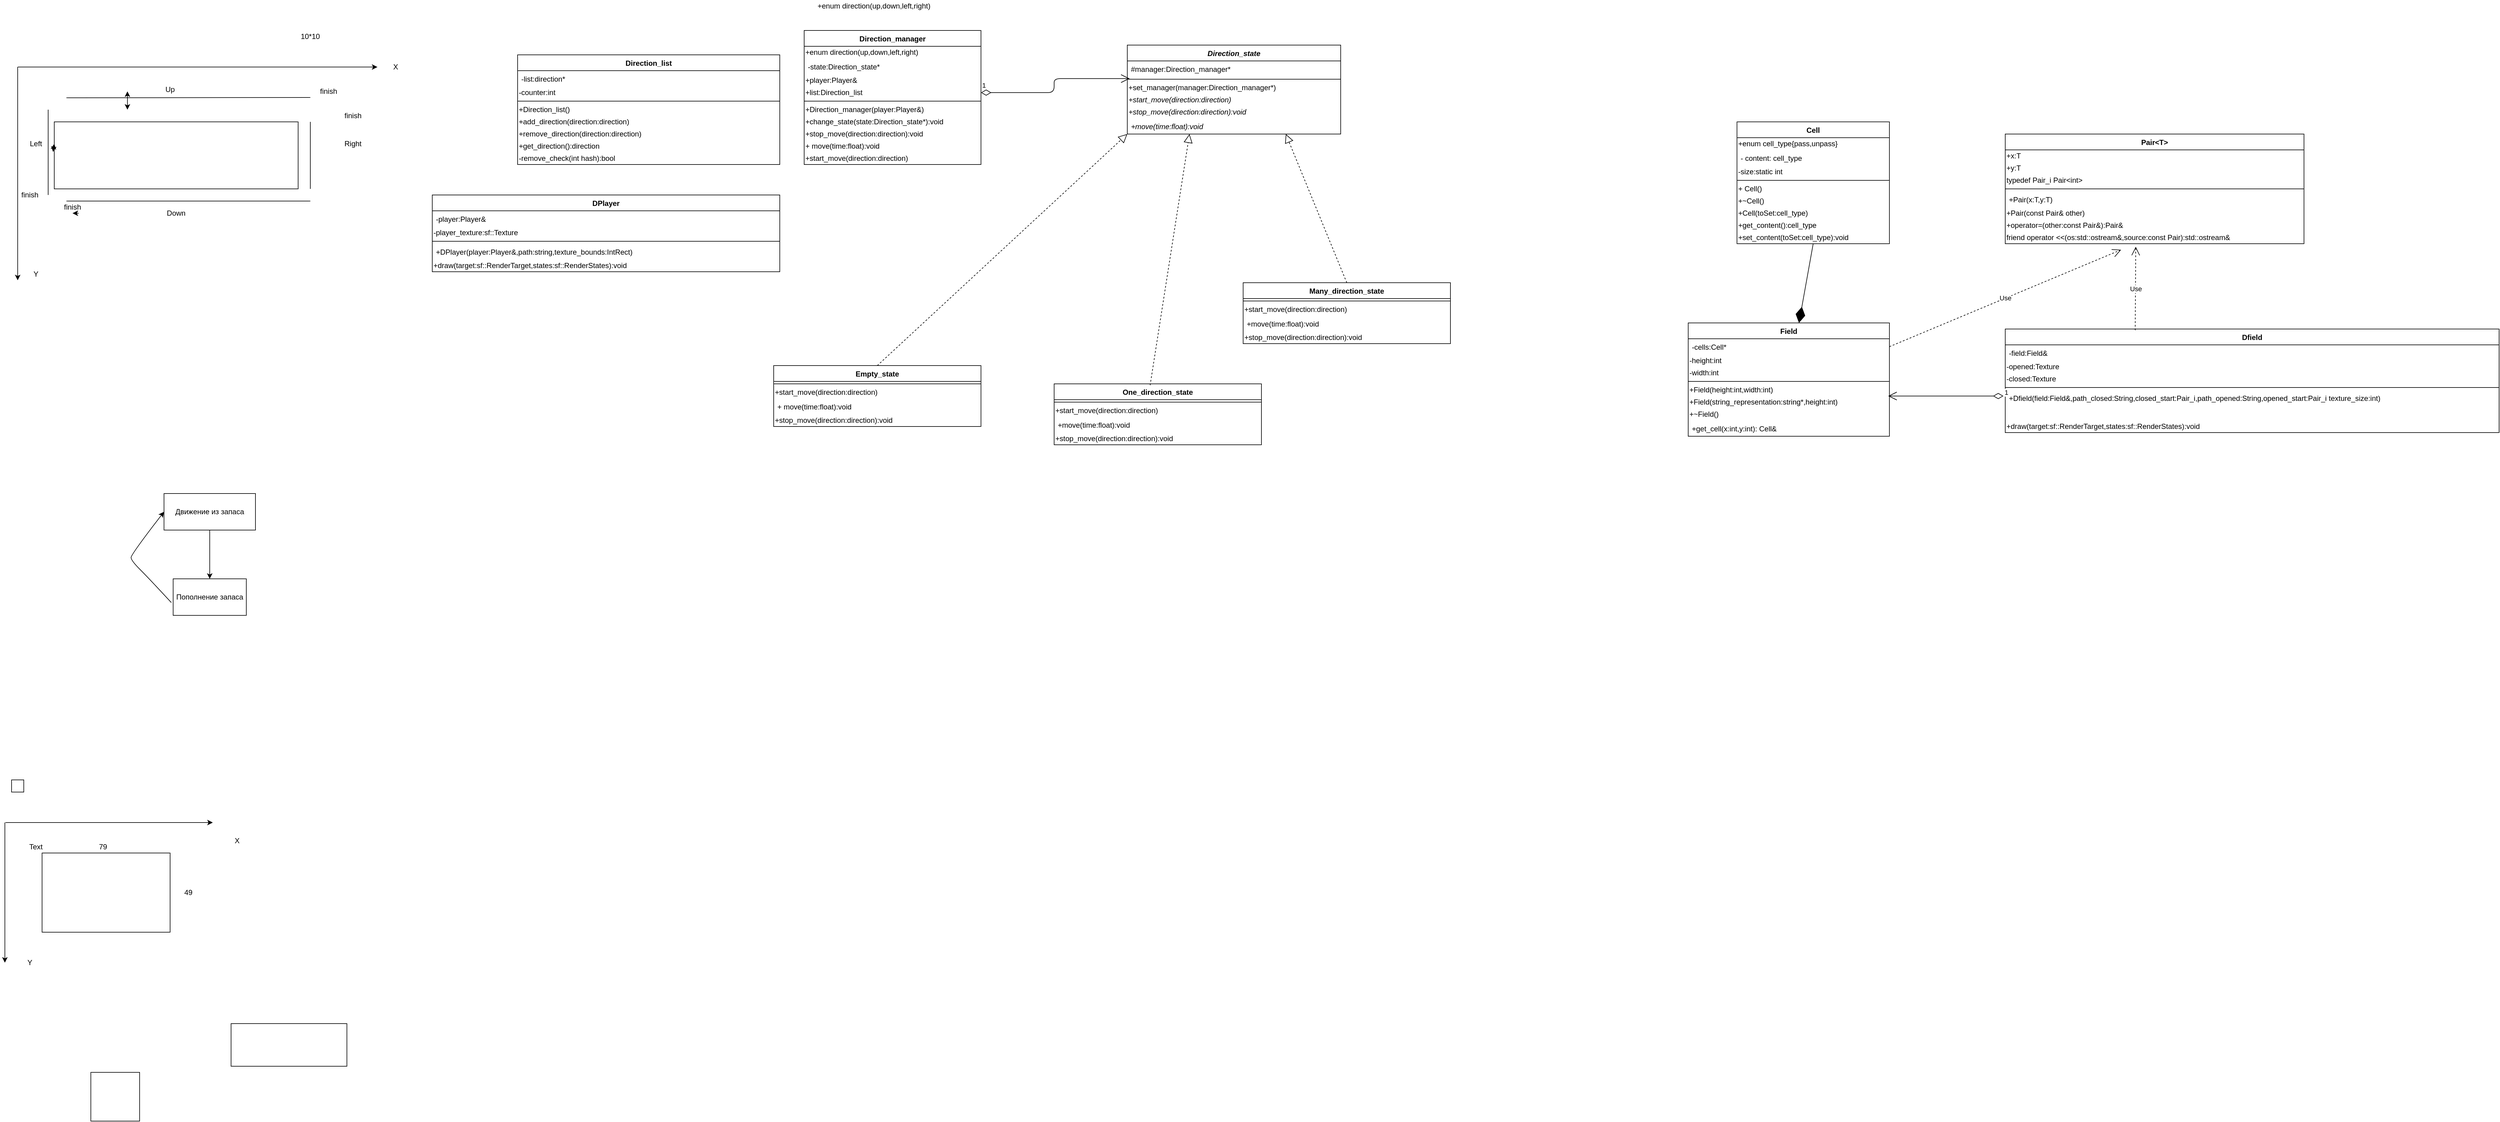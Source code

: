 <mxfile version="14.6.1" type="github">
  <diagram name="Page-1" id="e7e014a7-5840-1c2e-5031-d8a46d1fe8dd">
    <mxGraphModel dx="2872" dy="325" grid="1" gridSize="10" guides="1" tooltips="1" connect="1" arrows="1" fold="1" page="1" pageScale="1" pageWidth="1169" pageHeight="826" background="#ffffff" math="0" shadow="0">
      <root>
        <mxCell id="0" />
        <mxCell id="1" parent="0" />
        <mxCell id="MpmSZw6heoh9v0yhd0qV-53" value="Cell" style="swimlane;fontStyle=1;align=center;verticalAlign=top;childLayout=stackLayout;horizontal=1;startSize=26;horizontalStack=0;resizeParent=1;resizeParentMax=0;resizeLast=0;collapsible=1;marginBottom=0;" parent="1" vertex="1">
          <mxGeometry x="600" y="210" width="250" height="200" as="geometry" />
        </mxCell>
        <mxCell id="MpmSZw6heoh9v0yhd0qV-70" value="&lt;div align=&quot;left&quot;&gt;+enum cell_type{pass,unpass}&lt;/div&gt;" style="text;html=1;strokeColor=none;fillColor=none;align=left;verticalAlign=middle;whiteSpace=wrap;rounded=0;" parent="MpmSZw6heoh9v0yhd0qV-53" vertex="1">
          <mxGeometry y="26" width="250" height="20" as="geometry" />
        </mxCell>
        <mxCell id="MpmSZw6heoh9v0yhd0qV-54" value="- content: cell_type" style="text;strokeColor=none;fillColor=none;align=left;verticalAlign=top;spacingLeft=4;spacingRight=4;overflow=hidden;rotatable=0;points=[[0,0.5],[1,0.5]];portConstraint=eastwest;" parent="MpmSZw6heoh9v0yhd0qV-53" vertex="1">
          <mxGeometry y="46" width="250" height="26" as="geometry" />
        </mxCell>
        <mxCell id="kN8OmJiP3MsgrToV_cUY-2" value="&lt;div align=&quot;left&quot;&gt;-size:static int&lt;/div&gt;" style="text;html=1;strokeColor=none;fillColor=none;align=left;verticalAlign=middle;whiteSpace=wrap;rounded=0;" parent="MpmSZw6heoh9v0yhd0qV-53" vertex="1">
          <mxGeometry y="72" width="250" height="20" as="geometry" />
        </mxCell>
        <mxCell id="MpmSZw6heoh9v0yhd0qV-55" value="" style="line;strokeWidth=1;fillColor=none;align=left;verticalAlign=middle;spacingTop=-1;spacingLeft=3;spacingRight=3;rotatable=0;labelPosition=right;points=[];portConstraint=eastwest;" parent="MpmSZw6heoh9v0yhd0qV-53" vertex="1">
          <mxGeometry y="92" width="250" height="8" as="geometry" />
        </mxCell>
        <mxCell id="MpmSZw6heoh9v0yhd0qV-74" value="&lt;div align=&quot;left&quot;&gt;+ Cell()&lt;/div&gt;" style="text;html=1;strokeColor=none;fillColor=none;align=left;verticalAlign=middle;whiteSpace=wrap;rounded=0;" parent="MpmSZw6heoh9v0yhd0qV-53" vertex="1">
          <mxGeometry y="100" width="250" height="20" as="geometry" />
        </mxCell>
        <mxCell id="MpmSZw6heoh9v0yhd0qV-67" value="&lt;div align=&quot;left&quot;&gt;+~Cell()&lt;/div&gt;" style="text;html=1;strokeColor=none;fillColor=none;align=left;verticalAlign=middle;whiteSpace=wrap;rounded=0;" parent="MpmSZw6heoh9v0yhd0qV-53" vertex="1">
          <mxGeometry y="120" width="250" height="20" as="geometry" />
        </mxCell>
        <mxCell id="MpmSZw6heoh9v0yhd0qV-66" value="&lt;div align=&quot;left&quot;&gt;+Cell(toSet:cell_type)&lt;/div&gt;" style="text;html=1;strokeColor=none;fillColor=none;align=left;verticalAlign=middle;whiteSpace=wrap;rounded=0;" parent="MpmSZw6heoh9v0yhd0qV-53" vertex="1">
          <mxGeometry y="140" width="250" height="20" as="geometry" />
        </mxCell>
        <mxCell id="MpmSZw6heoh9v0yhd0qV-69" value="&lt;div align=&quot;left&quot;&gt;+get_content():cell_type&lt;/div&gt;" style="text;html=1;strokeColor=none;fillColor=none;align=left;verticalAlign=middle;whiteSpace=wrap;rounded=0;" parent="MpmSZw6heoh9v0yhd0qV-53" vertex="1">
          <mxGeometry y="160" width="250" height="20" as="geometry" />
        </mxCell>
        <mxCell id="MpmSZw6heoh9v0yhd0qV-75" value="&lt;div align=&quot;left&quot;&gt;+set_content(toSet:cell_type):void&lt;br&gt;&lt;/div&gt;" style="text;html=1;strokeColor=none;fillColor=none;align=left;verticalAlign=middle;whiteSpace=wrap;rounded=0;" parent="MpmSZw6heoh9v0yhd0qV-53" vertex="1">
          <mxGeometry y="180" width="250" height="20" as="geometry" />
        </mxCell>
        <mxCell id="MpmSZw6heoh9v0yhd0qV-57" value="Field" style="swimlane;fontStyle=1;align=center;verticalAlign=top;childLayout=stackLayout;horizontal=1;startSize=26;horizontalStack=0;resizeParent=1;resizeParentMax=0;resizeLast=0;collapsible=1;marginBottom=0;" parent="1" vertex="1">
          <mxGeometry x="520" y="540" width="330" height="186" as="geometry" />
        </mxCell>
        <mxCell id="MpmSZw6heoh9v0yhd0qV-58" value="-cells:Cell*" style="text;strokeColor=none;fillColor=none;align=left;verticalAlign=top;spacingLeft=4;spacingRight=4;overflow=hidden;rotatable=0;points=[[0,0.5],[1,0.5]];portConstraint=eastwest;" parent="MpmSZw6heoh9v0yhd0qV-57" vertex="1">
          <mxGeometry y="26" width="330" height="26" as="geometry" />
        </mxCell>
        <mxCell id="MpmSZw6heoh9v0yhd0qV-64" value="&lt;div align=&quot;left&quot;&gt;-height:int&lt;br&gt;&lt;/div&gt;" style="text;html=1;strokeColor=none;fillColor=none;align=left;verticalAlign=middle;whiteSpace=wrap;rounded=0;" parent="MpmSZw6heoh9v0yhd0qV-57" vertex="1">
          <mxGeometry y="52" width="330" height="20" as="geometry" />
        </mxCell>
        <mxCell id="MpmSZw6heoh9v0yhd0qV-65" value="&lt;div align=&quot;left&quot;&gt;-width:int&lt;/div&gt;" style="text;html=1;strokeColor=none;fillColor=none;align=left;verticalAlign=middle;whiteSpace=wrap;rounded=0;" parent="MpmSZw6heoh9v0yhd0qV-57" vertex="1">
          <mxGeometry y="72" width="330" height="20" as="geometry" />
        </mxCell>
        <mxCell id="MpmSZw6heoh9v0yhd0qV-59" value="" style="line;strokeWidth=1;fillColor=none;align=left;verticalAlign=middle;spacingTop=-1;spacingLeft=3;spacingRight=3;rotatable=0;labelPosition=right;points=[];portConstraint=eastwest;" parent="MpmSZw6heoh9v0yhd0qV-57" vertex="1">
          <mxGeometry y="92" width="330" height="8" as="geometry" />
        </mxCell>
        <mxCell id="MpmSZw6heoh9v0yhd0qV-81" value="&lt;div align=&quot;left&quot;&gt;+Field(height:int,width:int)&lt;/div&gt;" style="text;html=1;strokeColor=none;fillColor=none;align=left;verticalAlign=middle;whiteSpace=wrap;rounded=0;" parent="MpmSZw6heoh9v0yhd0qV-57" vertex="1">
          <mxGeometry y="100" width="330" height="20" as="geometry" />
        </mxCell>
        <mxCell id="MpmSZw6heoh9v0yhd0qV-82" value="&lt;div align=&quot;left&quot;&gt;+Field(string_representation:string*,height:int)&lt;/div&gt;" style="text;html=1;strokeColor=none;fillColor=none;align=left;verticalAlign=middle;whiteSpace=wrap;rounded=0;" parent="MpmSZw6heoh9v0yhd0qV-57" vertex="1">
          <mxGeometry y="120" width="330" height="20" as="geometry" />
        </mxCell>
        <mxCell id="Y_DRZbf8Gvfk2xtCwnfg-22" value="&lt;div align=&quot;left&quot;&gt;+~Field()&lt;/div&gt;" style="text;html=1;strokeColor=none;fillColor=none;align=left;verticalAlign=middle;whiteSpace=wrap;rounded=0;" parent="MpmSZw6heoh9v0yhd0qV-57" vertex="1">
          <mxGeometry y="140" width="330" height="20" as="geometry" />
        </mxCell>
        <mxCell id="MpmSZw6heoh9v0yhd0qV-60" value="+get_cell(x:int,y:int): Cell&amp; " style="text;strokeColor=none;fillColor=none;align=left;verticalAlign=top;spacingLeft=4;spacingRight=4;overflow=hidden;rotatable=0;points=[[0,0.5],[1,0.5]];portConstraint=eastwest;" parent="MpmSZw6heoh9v0yhd0qV-57" vertex="1">
          <mxGeometry y="160" width="330" height="26" as="geometry" />
        </mxCell>
        <mxCell id="7PPTtW4vlPHc0rOXR-Uv-21" value="Use" style="endArrow=open;endSize=12;dashed=1;html=1;entryX=1;entryY=0.5;entryDx=0;entryDy=0;exitX=1;exitY=0.5;exitDx=0;exitDy=0;" parent="MpmSZw6heoh9v0yhd0qV-57" source="MpmSZw6heoh9v0yhd0qV-58" edge="1">
          <mxGeometry width="160" relative="1" as="geometry">
            <mxPoint x="480" y="-10" as="sourcePoint" />
            <mxPoint x="710" y="-120" as="targetPoint" />
          </mxGeometry>
        </mxCell>
        <mxCell id="MpmSZw6heoh9v0yhd0qV-76" value="" style="endArrow=diamondThin;endFill=1;endSize=24;html=1;exitX=0.5;exitY=1;exitDx=0;exitDy=0;" parent="1" source="MpmSZw6heoh9v0yhd0qV-75" target="MpmSZw6heoh9v0yhd0qV-57" edge="1">
          <mxGeometry width="160" relative="1" as="geometry">
            <mxPoint x="690" y="510" as="sourcePoint" />
            <mxPoint x="850" y="510" as="targetPoint" />
          </mxGeometry>
        </mxCell>
        <mxCell id="MpmSZw6heoh9v0yhd0qV-77" value="Dfield" style="swimlane;fontStyle=1;align=center;verticalAlign=top;childLayout=stackLayout;horizontal=1;startSize=26;horizontalStack=0;resizeParent=1;resizeParentMax=0;resizeLast=0;collapsible=1;marginBottom=0;" parent="1" vertex="1">
          <mxGeometry x="1040" y="550" width="810" height="170" as="geometry" />
        </mxCell>
        <mxCell id="MpmSZw6heoh9v0yhd0qV-78" value="-field:Field&amp;" style="text;strokeColor=none;fillColor=none;align=left;verticalAlign=top;spacingLeft=4;spacingRight=4;overflow=hidden;rotatable=0;points=[[0,0.5],[1,0.5]];portConstraint=eastwest;" parent="MpmSZw6heoh9v0yhd0qV-77" vertex="1">
          <mxGeometry y="26" width="810" height="26" as="geometry" />
        </mxCell>
        <mxCell id="Y_DRZbf8Gvfk2xtCwnfg-1" value="&lt;div align=&quot;left&quot;&gt;-opened:Texture&lt;br&gt;&lt;/div&gt;" style="text;html=1;strokeColor=none;fillColor=none;align=left;verticalAlign=middle;whiteSpace=wrap;rounded=0;" parent="MpmSZw6heoh9v0yhd0qV-77" vertex="1">
          <mxGeometry y="52" width="810" height="20" as="geometry" />
        </mxCell>
        <mxCell id="Y_DRZbf8Gvfk2xtCwnfg-13" value="&lt;div align=&quot;left&quot;&gt;-closed:Texture&lt;/div&gt;" style="text;html=1;strokeColor=none;fillColor=none;align=left;verticalAlign=middle;whiteSpace=wrap;rounded=0;" parent="MpmSZw6heoh9v0yhd0qV-77" vertex="1">
          <mxGeometry y="72" width="810" height="20" as="geometry" />
        </mxCell>
        <mxCell id="MpmSZw6heoh9v0yhd0qV-79" value="" style="line;strokeWidth=1;fillColor=none;align=left;verticalAlign=middle;spacingTop=-1;spacingLeft=3;spacingRight=3;rotatable=0;labelPosition=right;points=[];portConstraint=eastwest;" parent="MpmSZw6heoh9v0yhd0qV-77" vertex="1">
          <mxGeometry y="92" width="810" height="8" as="geometry" />
        </mxCell>
        <mxCell id="MpmSZw6heoh9v0yhd0qV-80" value="+Dfield(field:Field&amp;,path_closed:String,closed_start:Pair_i,path_opened:String,opened_start:Pair_i texture_size:int)" style="text;strokeColor=none;fillColor=none;align=left;verticalAlign=top;spacingLeft=4;spacingRight=4;overflow=hidden;rotatable=0;points=[[0,0.5],[1,0.5]];portConstraint=eastwest;" parent="MpmSZw6heoh9v0yhd0qV-77" vertex="1">
          <mxGeometry y="100" width="810" height="50" as="geometry" />
        </mxCell>
        <mxCell id="7PPTtW4vlPHc0rOXR-Uv-1" value="&lt;div align=&quot;left&quot;&gt;+draw(target:sf::RenderTarget,states:sf::RenderStates):void&lt;/div&gt;" style="text;html=1;strokeColor=none;fillColor=none;align=left;verticalAlign=middle;whiteSpace=wrap;rounded=0;" parent="MpmSZw6heoh9v0yhd0qV-77" vertex="1">
          <mxGeometry y="150" width="810" height="20" as="geometry" />
        </mxCell>
        <mxCell id="7PPTtW4vlPHc0rOXR-Uv-5" value="1" style="endArrow=open;html=1;endSize=12;startArrow=diamondThin;startSize=14;startFill=0;edgeStyle=orthogonalEdgeStyle;align=left;verticalAlign=bottom;" parent="1" edge="1">
          <mxGeometry x="-1" y="3" relative="1" as="geometry">
            <mxPoint x="1037" y="660" as="sourcePoint" />
            <mxPoint x="848" y="660" as="targetPoint" />
          </mxGeometry>
        </mxCell>
        <mxCell id="7PPTtW4vlPHc0rOXR-Uv-6" value="Pair&lt;T&gt;" style="swimlane;fontStyle=1;align=center;verticalAlign=top;childLayout=stackLayout;horizontal=1;startSize=26;horizontalStack=0;resizeParent=1;resizeParentMax=0;resizeLast=0;collapsible=1;marginBottom=0;" parent="1" vertex="1">
          <mxGeometry x="1040" y="230" width="490" height="180" as="geometry" />
        </mxCell>
        <mxCell id="7PPTtW4vlPHc0rOXR-Uv-11" value="+x:T" style="text;html=1;strokeColor=none;fillColor=none;align=left;verticalAlign=middle;whiteSpace=wrap;rounded=0;" parent="7PPTtW4vlPHc0rOXR-Uv-6" vertex="1">
          <mxGeometry y="26" width="490" height="20" as="geometry" />
        </mxCell>
        <mxCell id="7PPTtW4vlPHc0rOXR-Uv-10" value="&lt;div align=&quot;left&quot;&gt;+y:T&lt;/div&gt;" style="text;html=1;strokeColor=none;fillColor=none;align=left;verticalAlign=middle;whiteSpace=wrap;rounded=0;" parent="7PPTtW4vlPHc0rOXR-Uv-6" vertex="1">
          <mxGeometry y="46" width="490" height="20" as="geometry" />
        </mxCell>
        <mxCell id="7PPTtW4vlPHc0rOXR-Uv-18" value="&lt;div align=&quot;left&quot;&gt;typedef Pair_i Pair&amp;lt;int&amp;gt;&lt;/div&gt;" style="text;html=1;strokeColor=none;fillColor=none;align=left;verticalAlign=middle;whiteSpace=wrap;rounded=0;" parent="7PPTtW4vlPHc0rOXR-Uv-6" vertex="1">
          <mxGeometry y="66" width="490" height="20" as="geometry" />
        </mxCell>
        <mxCell id="7PPTtW4vlPHc0rOXR-Uv-8" value="" style="line;strokeWidth=1;fillColor=none;align=left;verticalAlign=middle;spacingTop=-1;spacingLeft=3;spacingRight=3;rotatable=0;labelPosition=right;points=[];portConstraint=eastwest;" parent="7PPTtW4vlPHc0rOXR-Uv-6" vertex="1">
          <mxGeometry y="86" width="490" height="8" as="geometry" />
        </mxCell>
        <mxCell id="7PPTtW4vlPHc0rOXR-Uv-9" value="+Pair(x:T,y:T)" style="text;strokeColor=none;fillColor=none;align=left;verticalAlign=top;spacingLeft=4;spacingRight=4;overflow=hidden;rotatable=0;points=[[0,0.5],[1,0.5]];portConstraint=eastwest;" parent="7PPTtW4vlPHc0rOXR-Uv-6" vertex="1">
          <mxGeometry y="94" width="490" height="26" as="geometry" />
        </mxCell>
        <mxCell id="7PPTtW4vlPHc0rOXR-Uv-12" value="&lt;div align=&quot;left&quot;&gt;+Pair(const Pair&amp;amp; other)&lt;br&gt;&lt;/div&gt;" style="text;html=1;strokeColor=none;fillColor=none;align=left;verticalAlign=middle;whiteSpace=wrap;rounded=0;" parent="7PPTtW4vlPHc0rOXR-Uv-6" vertex="1">
          <mxGeometry y="120" width="490" height="20" as="geometry" />
        </mxCell>
        <mxCell id="7PPTtW4vlPHc0rOXR-Uv-15" value="&lt;div align=&quot;left&quot;&gt;+operator=(other:const Pair&amp;amp;):Pair&amp;amp;&lt;br&gt;&lt;/div&gt;" style="text;html=1;strokeColor=none;fillColor=none;align=left;verticalAlign=middle;whiteSpace=wrap;rounded=0;" parent="7PPTtW4vlPHc0rOXR-Uv-6" vertex="1">
          <mxGeometry y="140" width="490" height="20" as="geometry" />
        </mxCell>
        <mxCell id="7PPTtW4vlPHc0rOXR-Uv-17" value="&lt;div&gt;friend operator &amp;lt;&amp;lt;(os:std::ostream&amp;amp;,source:const Pair):std::ostream&amp;amp;&lt;br&gt;&lt;/div&gt;" style="text;html=1;strokeColor=none;fillColor=none;align=left;verticalAlign=middle;whiteSpace=wrap;rounded=0;" parent="7PPTtW4vlPHc0rOXR-Uv-6" vertex="1">
          <mxGeometry y="160" width="490" height="20" as="geometry" />
        </mxCell>
        <mxCell id="7PPTtW4vlPHc0rOXR-Uv-19" value="Use" style="endArrow=open;endSize=12;dashed=1;html=1;entryX=0.392;entryY=1.25;entryDx=0;entryDy=0;exitX=0.236;exitY=0.011;exitDx=0;exitDy=0;exitPerimeter=0;entryPerimeter=0;" parent="1" edge="1">
          <mxGeometry width="160" relative="1" as="geometry">
            <mxPoint x="1253.16" y="552.09" as="sourcePoint" />
            <mxPoint x="1254.08" y="415" as="targetPoint" />
          </mxGeometry>
        </mxCell>
        <mxCell id="LGpfkNOpEjkACR8kou12-1" value="Direction_manager" style="swimlane;fontStyle=1;align=center;verticalAlign=top;childLayout=stackLayout;horizontal=1;startSize=26;horizontalStack=0;resizeParent=1;resizeParentMax=0;resizeLast=0;collapsible=1;marginBottom=0;" parent="1" vertex="1">
          <mxGeometry x="-930" y="60" width="290" height="220" as="geometry" />
        </mxCell>
        <mxCell id="LGpfkNOpEjkACR8kou12-35" value="&lt;div align=&quot;left&quot;&gt;+enum direction(up,down,left,right)&lt;br&gt;&lt;/div&gt;" style="text;html=1;strokeColor=none;fillColor=none;align=left;verticalAlign=middle;whiteSpace=wrap;rounded=0;" parent="LGpfkNOpEjkACR8kou12-1" vertex="1">
          <mxGeometry y="26" width="290" height="20" as="geometry" />
        </mxCell>
        <mxCell id="LGpfkNOpEjkACR8kou12-2" value="-state:Direction_state*" style="text;strokeColor=none;fillColor=none;align=left;verticalAlign=top;spacingLeft=4;spacingRight=4;overflow=hidden;rotatable=0;points=[[0,0.5],[1,0.5]];portConstraint=eastwest;" parent="LGpfkNOpEjkACR8kou12-1" vertex="1">
          <mxGeometry y="46" width="290" height="26" as="geometry" />
        </mxCell>
        <mxCell id="bZ3cJJrWvmUA5AiKP7kB-26" value="+player:Player&amp;amp;" style="text;html=1;strokeColor=none;fillColor=none;align=left;verticalAlign=middle;whiteSpace=wrap;rounded=0;" parent="LGpfkNOpEjkACR8kou12-1" vertex="1">
          <mxGeometry y="72" width="290" height="20" as="geometry" />
        </mxCell>
        <mxCell id="LGpfkNOpEjkACR8kou12-31" value="&lt;div&gt;+list:Direction_list&lt;br&gt;&lt;/div&gt;" style="text;html=1;strokeColor=none;fillColor=none;align=left;verticalAlign=middle;whiteSpace=wrap;rounded=0;" parent="LGpfkNOpEjkACR8kou12-1" vertex="1">
          <mxGeometry y="92" width="290" height="20" as="geometry" />
        </mxCell>
        <mxCell id="LGpfkNOpEjkACR8kou12-3" value="" style="line;strokeWidth=1;fillColor=none;align=left;verticalAlign=middle;spacingTop=-1;spacingLeft=3;spacingRight=3;rotatable=0;labelPosition=right;points=[];portConstraint=eastwest;" parent="LGpfkNOpEjkACR8kou12-1" vertex="1">
          <mxGeometry y="112" width="290" height="8" as="geometry" />
        </mxCell>
        <mxCell id="bZ3cJJrWvmUA5AiKP7kB-2" value="+Direction_manager(player:Player&amp;amp;)" style="text;html=1;strokeColor=none;fillColor=none;align=left;verticalAlign=middle;whiteSpace=wrap;rounded=0;" parent="LGpfkNOpEjkACR8kou12-1" vertex="1">
          <mxGeometry y="120" width="290" height="20" as="geometry" />
        </mxCell>
        <mxCell id="bZ3cJJrWvmUA5AiKP7kB-3" value="+change_state(state:Direction_state*):void" style="text;html=1;strokeColor=none;fillColor=none;align=left;verticalAlign=middle;whiteSpace=wrap;rounded=0;" parent="LGpfkNOpEjkACR8kou12-1" vertex="1">
          <mxGeometry y="140" width="290" height="20" as="geometry" />
        </mxCell>
        <mxCell id="bZ3cJJrWvmUA5AiKP7kB-19" value="&lt;div align=&quot;left&quot;&gt;+stop_move(direction:direction):void&lt;/div&gt;" style="text;html=1;strokeColor=none;fillColor=none;align=left;verticalAlign=middle;whiteSpace=wrap;rounded=0;" parent="LGpfkNOpEjkACR8kou12-1" vertex="1">
          <mxGeometry y="160" width="290" height="20" as="geometry" />
        </mxCell>
        <mxCell id="bZ3cJJrWvmUA5AiKP7kB-1" value="&lt;div align=&quot;left&quot;&gt;+ move(time:float):void &lt;/div&gt;" style="text;html=1;strokeColor=none;fillColor=none;align=left;verticalAlign=middle;whiteSpace=wrap;rounded=0;" parent="LGpfkNOpEjkACR8kou12-1" vertex="1">
          <mxGeometry y="180" width="290" height="20" as="geometry" />
        </mxCell>
        <mxCell id="bZ3cJJrWvmUA5AiKP7kB-24" value="+start_move(direction:direction)" style="text;html=1;strokeColor=none;fillColor=none;align=left;verticalAlign=middle;whiteSpace=wrap;rounded=0;" parent="LGpfkNOpEjkACR8kou12-1" vertex="1">
          <mxGeometry y="200" width="290" height="20" as="geometry" />
        </mxCell>
        <mxCell id="LGpfkNOpEjkACR8kou12-5" value="Direction_state" style="swimlane;fontStyle=3;align=center;verticalAlign=top;childLayout=stackLayout;horizontal=1;startSize=26;horizontalStack=0;resizeParent=1;resizeParentMax=0;resizeLast=0;collapsible=1;marginBottom=0;" parent="1" vertex="1">
          <mxGeometry x="-400" y="84" width="350" height="146" as="geometry" />
        </mxCell>
        <mxCell id="LGpfkNOpEjkACR8kou12-6" value="#manager:Direction_manager*" style="text;strokeColor=none;fillColor=none;align=left;verticalAlign=top;spacingLeft=4;spacingRight=4;overflow=hidden;rotatable=0;points=[[0,0.5],[1,0.5]];portConstraint=eastwest;" parent="LGpfkNOpEjkACR8kou12-5" vertex="1">
          <mxGeometry y="26" width="350" height="26" as="geometry" />
        </mxCell>
        <mxCell id="LGpfkNOpEjkACR8kou12-7" value="" style="line;strokeWidth=1;fillColor=none;align=left;verticalAlign=middle;spacingTop=-1;spacingLeft=3;spacingRight=3;rotatable=0;labelPosition=right;points=[];portConstraint=eastwest;" parent="LGpfkNOpEjkACR8kou12-5" vertex="1">
          <mxGeometry y="52" width="350" height="8" as="geometry" />
        </mxCell>
        <mxCell id="bZ3cJJrWvmUA5AiKP7kB-29" value="+set_manager(manager:Direction_manager*)" style="text;html=1;strokeColor=none;fillColor=none;align=left;verticalAlign=middle;whiteSpace=wrap;rounded=0;" parent="LGpfkNOpEjkACR8kou12-5" vertex="1">
          <mxGeometry y="60" width="350" height="20" as="geometry" />
        </mxCell>
        <mxCell id="bZ3cJJrWvmUA5AiKP7kB-30" value="&lt;i&gt;+start_move(direction:direction)&lt;/i&gt;" style="text;html=1;strokeColor=none;fillColor=none;align=left;verticalAlign=middle;whiteSpace=wrap;rounded=0;" parent="LGpfkNOpEjkACR8kou12-5" vertex="1">
          <mxGeometry y="80" width="350" height="20" as="geometry" />
        </mxCell>
        <mxCell id="bZ3cJJrWvmUA5AiKP7kB-31" value="&lt;div align=&quot;left&quot;&gt;&lt;i&gt;+stop_move(direction:direction):void&lt;/i&gt;&lt;/div&gt;" style="text;html=1;strokeColor=none;fillColor=none;align=left;verticalAlign=middle;whiteSpace=wrap;rounded=0;" parent="LGpfkNOpEjkACR8kou12-5" vertex="1">
          <mxGeometry y="100" width="350" height="20" as="geometry" />
        </mxCell>
        <mxCell id="LGpfkNOpEjkACR8kou12-8" value="+move(time:float):void " style="text;strokeColor=none;fillColor=none;align=left;verticalAlign=top;spacingLeft=4;spacingRight=4;overflow=hidden;rotatable=0;points=[[0,0.5],[1,0.5]];portConstraint=eastwest;fontStyle=2" parent="LGpfkNOpEjkACR8kou12-5" vertex="1">
          <mxGeometry y="120" width="350" height="26" as="geometry" />
        </mxCell>
        <mxCell id="LGpfkNOpEjkACR8kou12-9" value="1" style="endArrow=open;html=1;endSize=12;startArrow=diamondThin;startSize=14;startFill=0;edgeStyle=orthogonalEdgeStyle;align=left;verticalAlign=bottom;entryX=0.011;entryY=0.375;entryDx=0;entryDy=0;entryPerimeter=0;exitX=1;exitY=0.5;exitDx=0;exitDy=0;exitPerimeter=0;" parent="1" source="LGpfkNOpEjkACR8kou12-31" target="LGpfkNOpEjkACR8kou12-7" edge="1">
          <mxGeometry x="-1" y="3" relative="1" as="geometry">
            <mxPoint x="-620" y="177" as="sourcePoint" />
            <mxPoint x="-310" y="270" as="targetPoint" />
          </mxGeometry>
        </mxCell>
        <mxCell id="LGpfkNOpEjkACR8kou12-11" value="Empty_state" style="swimlane;fontStyle=1;align=center;verticalAlign=top;childLayout=stackLayout;horizontal=1;startSize=26;horizontalStack=0;resizeParent=1;resizeParentMax=0;resizeLast=0;collapsible=1;marginBottom=0;" parent="1" vertex="1">
          <mxGeometry x="-980" y="610" width="340" height="100" as="geometry" />
        </mxCell>
        <mxCell id="LGpfkNOpEjkACR8kou12-13" value="" style="line;strokeWidth=1;fillColor=none;align=left;verticalAlign=middle;spacingTop=-1;spacingLeft=3;spacingRight=3;rotatable=0;labelPosition=right;points=[];portConstraint=eastwest;" parent="LGpfkNOpEjkACR8kou12-11" vertex="1">
          <mxGeometry y="26" width="340" height="8" as="geometry" />
        </mxCell>
        <mxCell id="iuFqyXQbtMhPvQ4OZ5Or-3" value="+start_move(direction:direction)" style="text;html=1;strokeColor=none;fillColor=none;align=left;verticalAlign=middle;whiteSpace=wrap;rounded=0;" parent="LGpfkNOpEjkACR8kou12-11" vertex="1">
          <mxGeometry y="34" width="340" height="20" as="geometry" />
        </mxCell>
        <mxCell id="bZ3cJJrWvmUA5AiKP7kB-4" value="+ move(time:float):void " style="text;strokeColor=none;fillColor=none;align=left;verticalAlign=top;spacingLeft=4;spacingRight=4;overflow=hidden;rotatable=0;points=[[0,0.5],[1,0.5]];portConstraint=eastwest;fontStyle=0" parent="LGpfkNOpEjkACR8kou12-11" vertex="1">
          <mxGeometry y="54" width="340" height="26" as="geometry" />
        </mxCell>
        <mxCell id="iuFqyXQbtMhPvQ4OZ5Or-6" value="&lt;div align=&quot;left&quot;&gt;+stop_move(direction:direction):void&lt;/div&gt;" style="text;html=1;strokeColor=none;fillColor=none;align=left;verticalAlign=middle;whiteSpace=wrap;rounded=0;" parent="LGpfkNOpEjkACR8kou12-11" vertex="1">
          <mxGeometry y="80" width="340" height="20" as="geometry" />
        </mxCell>
        <mxCell id="LGpfkNOpEjkACR8kou12-19" value="One_direction_state" style="swimlane;fontStyle=1;align=center;verticalAlign=top;childLayout=stackLayout;horizontal=1;startSize=26;horizontalStack=0;resizeParent=1;resizeParentMax=0;resizeLast=0;collapsible=1;marginBottom=0;" parent="1" vertex="1">
          <mxGeometry x="-520" y="640" width="340" height="100" as="geometry" />
        </mxCell>
        <mxCell id="LGpfkNOpEjkACR8kou12-21" value="" style="line;strokeWidth=1;fillColor=none;align=left;verticalAlign=middle;spacingTop=-1;spacingLeft=3;spacingRight=3;rotatable=0;labelPosition=right;points=[];portConstraint=eastwest;" parent="LGpfkNOpEjkACR8kou12-19" vertex="1">
          <mxGeometry y="26" width="340" height="8" as="geometry" />
        </mxCell>
        <mxCell id="iuFqyXQbtMhPvQ4OZ5Or-2" value="+start_move(direction:direction)" style="text;html=1;strokeColor=none;fillColor=none;align=left;verticalAlign=middle;whiteSpace=wrap;rounded=0;" parent="LGpfkNOpEjkACR8kou12-19" vertex="1">
          <mxGeometry y="34" width="340" height="20" as="geometry" />
        </mxCell>
        <mxCell id="bZ3cJJrWvmUA5AiKP7kB-5" value="+move(time:float):void " style="text;strokeColor=none;fillColor=none;align=left;verticalAlign=top;spacingLeft=4;spacingRight=4;overflow=hidden;rotatable=0;points=[[0,0.5],[1,0.5]];portConstraint=eastwest;fontStyle=0" parent="LGpfkNOpEjkACR8kou12-19" vertex="1">
          <mxGeometry y="54" width="340" height="26" as="geometry" />
        </mxCell>
        <mxCell id="iuFqyXQbtMhPvQ4OZ5Or-5" value="&lt;div align=&quot;left&quot;&gt;+stop_move(direction:direction):void&lt;/div&gt;" style="text;html=1;strokeColor=none;fillColor=none;align=left;verticalAlign=middle;whiteSpace=wrap;rounded=0;" parent="LGpfkNOpEjkACR8kou12-19" vertex="1">
          <mxGeometry y="80" width="340" height="20" as="geometry" />
        </mxCell>
        <mxCell id="LGpfkNOpEjkACR8kou12-23" value="Many_direction_state" style="swimlane;fontStyle=1;align=center;verticalAlign=top;childLayout=stackLayout;horizontal=1;startSize=26;horizontalStack=0;resizeParent=1;resizeParentMax=0;resizeLast=0;collapsible=1;marginBottom=0;" parent="1" vertex="1">
          <mxGeometry x="-210" y="474" width="340" height="100" as="geometry" />
        </mxCell>
        <mxCell id="LGpfkNOpEjkACR8kou12-25" value="" style="line;strokeWidth=1;fillColor=none;align=left;verticalAlign=middle;spacingTop=-1;spacingLeft=3;spacingRight=3;rotatable=0;labelPosition=right;points=[];portConstraint=eastwest;" parent="LGpfkNOpEjkACR8kou12-23" vertex="1">
          <mxGeometry y="26" width="340" height="8" as="geometry" />
        </mxCell>
        <mxCell id="iuFqyXQbtMhPvQ4OZ5Or-1" value="+start_move(direction:direction)" style="text;html=1;strokeColor=none;fillColor=none;align=left;verticalAlign=middle;whiteSpace=wrap;rounded=0;" parent="LGpfkNOpEjkACR8kou12-23" vertex="1">
          <mxGeometry y="34" width="340" height="20" as="geometry" />
        </mxCell>
        <mxCell id="bZ3cJJrWvmUA5AiKP7kB-6" value="+move(time:float):void " style="text;strokeColor=none;fillColor=none;align=left;verticalAlign=top;spacingLeft=4;spacingRight=4;overflow=hidden;rotatable=0;points=[[0,0.5],[1,0.5]];portConstraint=eastwest;fontStyle=0" parent="LGpfkNOpEjkACR8kou12-23" vertex="1">
          <mxGeometry y="54" width="340" height="26" as="geometry" />
        </mxCell>
        <mxCell id="iuFqyXQbtMhPvQ4OZ5Or-4" value="&lt;div align=&quot;left&quot;&gt;+stop_move(direction:direction):void&lt;/div&gt;" style="text;html=1;strokeColor=none;fillColor=none;align=left;verticalAlign=middle;whiteSpace=wrap;rounded=0;" parent="LGpfkNOpEjkACR8kou12-23" vertex="1">
          <mxGeometry y="80" width="340" height="20" as="geometry" />
        </mxCell>
        <mxCell id="LGpfkNOpEjkACR8kou12-27" value="" style="endArrow=block;dashed=1;endFill=0;endSize=12;html=1;exitX=0.5;exitY=0;exitDx=0;exitDy=0;entryX=0;entryY=1;entryDx=0;entryDy=0;" parent="1" source="LGpfkNOpEjkACR8kou12-11" target="LGpfkNOpEjkACR8kou12-5" edge="1">
          <mxGeometry width="160" relative="1" as="geometry">
            <mxPoint x="-480" y="280" as="sourcePoint" />
            <mxPoint x="-360" y="210" as="targetPoint" />
          </mxGeometry>
        </mxCell>
        <mxCell id="LGpfkNOpEjkACR8kou12-28" value="" style="endArrow=block;dashed=1;endFill=0;endSize=12;html=1;exitX=0.463;exitY=0.023;exitDx=0;exitDy=0;exitPerimeter=0;" parent="1" source="LGpfkNOpEjkACR8kou12-19" edge="1">
          <mxGeometry width="160" relative="1" as="geometry">
            <mxPoint x="-480" y="280" as="sourcePoint" />
            <mxPoint x="-298" y="230" as="targetPoint" />
          </mxGeometry>
        </mxCell>
        <mxCell id="LGpfkNOpEjkACR8kou12-29" value="" style="endArrow=block;dashed=1;endFill=0;endSize=12;html=1;exitX=0.5;exitY=0;exitDx=0;exitDy=0;" parent="1" source="LGpfkNOpEjkACR8kou12-23" edge="1">
          <mxGeometry width="160" relative="1" as="geometry">
            <mxPoint x="-480" y="280" as="sourcePoint" />
            <mxPoint x="-140" y="230" as="targetPoint" />
          </mxGeometry>
        </mxCell>
        <mxCell id="bZ3cJJrWvmUA5AiKP7kB-7" value="Direction_list" style="swimlane;fontStyle=1;align=center;verticalAlign=top;childLayout=stackLayout;horizontal=1;startSize=26;horizontalStack=0;resizeParent=1;resizeParentMax=0;resizeLast=0;collapsible=1;marginBottom=0;" parent="1" vertex="1">
          <mxGeometry x="-1400" y="100" width="430" height="180" as="geometry" />
        </mxCell>
        <mxCell id="bZ3cJJrWvmUA5AiKP7kB-8" value="-list:direction*" style="text;strokeColor=none;fillColor=none;align=left;verticalAlign=top;spacingLeft=4;spacingRight=4;overflow=hidden;rotatable=0;points=[[0,0.5],[1,0.5]];portConstraint=eastwest;" parent="bZ3cJJrWvmUA5AiKP7kB-7" vertex="1">
          <mxGeometry y="26" width="430" height="26" as="geometry" />
        </mxCell>
        <mxCell id="bZ3cJJrWvmUA5AiKP7kB-14" value="-counter:int" style="text;html=1;strokeColor=none;fillColor=none;align=left;verticalAlign=middle;whiteSpace=wrap;rounded=0;" parent="bZ3cJJrWvmUA5AiKP7kB-7" vertex="1">
          <mxGeometry y="52" width="430" height="20" as="geometry" />
        </mxCell>
        <mxCell id="bZ3cJJrWvmUA5AiKP7kB-9" value="" style="line;strokeWidth=1;fillColor=none;align=left;verticalAlign=middle;spacingTop=-1;spacingLeft=3;spacingRight=3;rotatable=0;labelPosition=right;points=[];portConstraint=eastwest;" parent="bZ3cJJrWvmUA5AiKP7kB-7" vertex="1">
          <mxGeometry y="72" width="430" height="8" as="geometry" />
        </mxCell>
        <mxCell id="bZ3cJJrWvmUA5AiKP7kB-11" value="&lt;div align=&quot;left&quot;&gt;+Direction_list()&lt;/div&gt;" style="text;html=1;strokeColor=none;fillColor=none;align=left;verticalAlign=middle;whiteSpace=wrap;rounded=0;" parent="bZ3cJJrWvmUA5AiKP7kB-7" vertex="1">
          <mxGeometry y="80" width="430" height="20" as="geometry" />
        </mxCell>
        <mxCell id="bZ3cJJrWvmUA5AiKP7kB-12" value="+add_direction(direction:direction)" style="text;html=1;strokeColor=none;fillColor=none;align=left;verticalAlign=middle;whiteSpace=wrap;rounded=0;" parent="bZ3cJJrWvmUA5AiKP7kB-7" vertex="1">
          <mxGeometry y="100" width="430" height="20" as="geometry" />
        </mxCell>
        <mxCell id="bZ3cJJrWvmUA5AiKP7kB-13" value="+remove_direction(direction:direction)" style="text;html=1;strokeColor=none;fillColor=none;align=left;verticalAlign=middle;whiteSpace=wrap;rounded=0;" parent="bZ3cJJrWvmUA5AiKP7kB-7" vertex="1">
          <mxGeometry y="120" width="430" height="20" as="geometry" />
        </mxCell>
        <mxCell id="iuFqyXQbtMhPvQ4OZ5Or-8" value="+get_direction():direction" style="text;html=1;strokeColor=none;fillColor=none;align=left;verticalAlign=middle;whiteSpace=wrap;rounded=0;" parent="bZ3cJJrWvmUA5AiKP7kB-7" vertex="1">
          <mxGeometry y="140" width="430" height="20" as="geometry" />
        </mxCell>
        <mxCell id="-G0NuJozyNrku_4fgWva-2" value="-remove_check(int hash):bool" style="text;html=1;strokeColor=none;fillColor=none;align=left;verticalAlign=middle;whiteSpace=wrap;rounded=0;" parent="bZ3cJJrWvmUA5AiKP7kB-7" vertex="1">
          <mxGeometry y="160" width="430" height="20" as="geometry" />
        </mxCell>
        <mxCell id="-G0NuJozyNrku_4fgWva-1" value="&lt;div align=&quot;left&quot;&gt;+enum direction(up,down,left,right)&lt;br&gt;&lt;/div&gt;" style="text;html=1;strokeColor=none;fillColor=none;align=left;verticalAlign=middle;whiteSpace=wrap;rounded=0;" parent="1" vertex="1">
          <mxGeometry x="-910" y="10" width="290" height="20" as="geometry" />
        </mxCell>
        <mxCell id="-G0NuJozyNrku_4fgWva-3" value="DPlayer" style="swimlane;fontStyle=1;align=center;verticalAlign=top;childLayout=stackLayout;horizontal=1;startSize=26;horizontalStack=0;resizeParent=1;resizeParentMax=0;resizeLast=0;collapsible=1;marginBottom=0;" parent="1" vertex="1">
          <mxGeometry x="-1540" y="330" width="570" height="126" as="geometry" />
        </mxCell>
        <mxCell id="-G0NuJozyNrku_4fgWva-4" value="-player:Player&amp;" style="text;strokeColor=none;fillColor=none;align=left;verticalAlign=top;spacingLeft=4;spacingRight=4;overflow=hidden;rotatable=0;points=[[0,0.5],[1,0.5]];portConstraint=eastwest;" parent="-G0NuJozyNrku_4fgWva-3" vertex="1">
          <mxGeometry y="26" width="570" height="26" as="geometry" />
        </mxCell>
        <mxCell id="-G0NuJozyNrku_4fgWva-8" value="-player_texture:sf::Texture" style="text;html=1;strokeColor=none;fillColor=none;align=left;verticalAlign=middle;whiteSpace=wrap;rounded=0;" parent="-G0NuJozyNrku_4fgWva-3" vertex="1">
          <mxGeometry y="52" width="570" height="20" as="geometry" />
        </mxCell>
        <mxCell id="-G0NuJozyNrku_4fgWva-5" value="" style="line;strokeWidth=1;fillColor=none;align=left;verticalAlign=middle;spacingTop=-1;spacingLeft=3;spacingRight=3;rotatable=0;labelPosition=right;points=[];portConstraint=eastwest;" parent="-G0NuJozyNrku_4fgWva-3" vertex="1">
          <mxGeometry y="72" width="570" height="8" as="geometry" />
        </mxCell>
        <mxCell id="-G0NuJozyNrku_4fgWva-6" value="+DPlayer(player:Player&amp;,path:string,texture_bounds:IntRect)" style="text;strokeColor=none;fillColor=none;align=left;verticalAlign=top;spacingLeft=4;spacingRight=4;overflow=hidden;rotatable=0;points=[[0,0.5],[1,0.5]];portConstraint=eastwest;" parent="-G0NuJozyNrku_4fgWva-3" vertex="1">
          <mxGeometry y="80" width="570" height="26" as="geometry" />
        </mxCell>
        <mxCell id="-G0NuJozyNrku_4fgWva-9" value="&lt;div align=&quot;left&quot;&gt;+draw(target:sf::RenderTarget,states:sf::RenderStates):void&lt;/div&gt;" style="text;html=1;strokeColor=none;fillColor=none;align=left;verticalAlign=middle;whiteSpace=wrap;rounded=0;" parent="-G0NuJozyNrku_4fgWva-3" vertex="1">
          <mxGeometry y="106" width="570" height="20" as="geometry" />
        </mxCell>
        <mxCell id="CnJZR-867NADuVGLWDP9-1" value="" style="rounded=0;whiteSpace=wrap;html=1;" parent="1" vertex="1">
          <mxGeometry x="-2160" y="210" width="400" height="110" as="geometry" />
        </mxCell>
        <mxCell id="CnJZR-867NADuVGLWDP9-2" value="Right" style="text;html=1;strokeColor=none;fillColor=none;align=center;verticalAlign=middle;whiteSpace=wrap;rounded=0;" parent="1" vertex="1">
          <mxGeometry x="-1690" y="236" width="40" height="20" as="geometry" />
        </mxCell>
        <mxCell id="CnJZR-867NADuVGLWDP9-3" value="Up" style="text;html=1;strokeColor=none;fillColor=none;align=center;verticalAlign=middle;whiteSpace=wrap;rounded=0;" parent="1" vertex="1">
          <mxGeometry x="-1990" y="147" width="40" height="20" as="geometry" />
        </mxCell>
        <mxCell id="CnJZR-867NADuVGLWDP9-4" value="Down" style="text;html=1;strokeColor=none;fillColor=none;align=center;verticalAlign=middle;whiteSpace=wrap;rounded=0;" parent="1" vertex="1">
          <mxGeometry x="-1980" y="350" width="40" height="20" as="geometry" />
        </mxCell>
        <mxCell id="CnJZR-867NADuVGLWDP9-5" value="Left" style="text;html=1;strokeColor=none;fillColor=none;align=center;verticalAlign=middle;whiteSpace=wrap;rounded=0;" parent="1" vertex="1">
          <mxGeometry x="-2210" y="236" width="40" height="20" as="geometry" />
        </mxCell>
        <mxCell id="NZhMBVjCzt8xpPzH-mj9-13" value="10*10" style="text;html=1;strokeColor=none;fillColor=none;align=center;verticalAlign=middle;whiteSpace=wrap;rounded=0;" parent="1" vertex="1">
          <mxGeometry x="-1760" y="60" width="40" height="20" as="geometry" />
        </mxCell>
        <mxCell id="NZhMBVjCzt8xpPzH-mj9-26" value="Движение из запаса" style="rounded=0;whiteSpace=wrap;html=1;" parent="1" vertex="1">
          <mxGeometry x="-1980" y="820" width="150" height="60" as="geometry" />
        </mxCell>
        <mxCell id="NZhMBVjCzt8xpPzH-mj9-27" value="Пополнение запаса" style="rounded=0;whiteSpace=wrap;html=1;" parent="1" vertex="1">
          <mxGeometry x="-1965" y="960" width="120" height="60" as="geometry" />
        </mxCell>
        <mxCell id="NZhMBVjCzt8xpPzH-mj9-28" value="" style="endArrow=classic;html=1;exitX=0.5;exitY=1;exitDx=0;exitDy=0;" parent="1" source="NZhMBVjCzt8xpPzH-mj9-26" target="NZhMBVjCzt8xpPzH-mj9-27" edge="1">
          <mxGeometry width="50" height="50" relative="1" as="geometry">
            <mxPoint x="-1870" y="960" as="sourcePoint" />
            <mxPoint x="-1820" y="910" as="targetPoint" />
          </mxGeometry>
        </mxCell>
        <mxCell id="NZhMBVjCzt8xpPzH-mj9-29" value="" style="curved=1;endArrow=classic;html=1;exitX=-0.025;exitY=0.65;exitDx=0;exitDy=0;exitPerimeter=0;entryX=0;entryY=0.5;entryDx=0;entryDy=0;" parent="1" source="NZhMBVjCzt8xpPzH-mj9-27" target="NZhMBVjCzt8xpPzH-mj9-26" edge="1">
          <mxGeometry width="50" height="50" relative="1" as="geometry">
            <mxPoint x="-2054" y="960" as="sourcePoint" />
            <mxPoint x="-2004" y="910" as="targetPoint" />
            <Array as="points">
              <mxPoint x="-2004" y="960" />
              <mxPoint x="-2034" y="930" />
              <mxPoint x="-2034" y="920" />
            </Array>
          </mxGeometry>
        </mxCell>
        <mxCell id="rSVy8mzYV5czjGphTXBy-10" value="" style="endArrow=classic;html=1;" parent="1" edge="1">
          <mxGeometry width="50" height="50" relative="1" as="geometry">
            <mxPoint x="-2240" y="1360" as="sourcePoint" />
            <mxPoint x="-1900" y="1360" as="targetPoint" />
          </mxGeometry>
        </mxCell>
        <mxCell id="rSVy8mzYV5czjGphTXBy-11" value="" style="endArrow=classic;html=1;" parent="1" edge="1">
          <mxGeometry width="50" height="50" relative="1" as="geometry">
            <mxPoint x="-2241" y="1360" as="sourcePoint" />
            <mxPoint x="-2241" y="1590" as="targetPoint" />
          </mxGeometry>
        </mxCell>
        <mxCell id="rSVy8mzYV5czjGphTXBy-12" value="X" style="text;html=1;strokeColor=none;fillColor=none;align=center;verticalAlign=middle;whiteSpace=wrap;rounded=0;" parent="1" vertex="1">
          <mxGeometry x="-1880" y="1380" width="40" height="20" as="geometry" />
        </mxCell>
        <mxCell id="rSVy8mzYV5czjGphTXBy-13" value="Y" style="text;html=1;strokeColor=none;fillColor=none;align=center;verticalAlign=middle;whiteSpace=wrap;rounded=0;" parent="1" vertex="1">
          <mxGeometry x="-2220" y="1580" width="40" height="20" as="geometry" />
        </mxCell>
        <mxCell id="rSVy8mzYV5czjGphTXBy-16" value="" style="rounded=0;whiteSpace=wrap;html=1;" parent="1" vertex="1">
          <mxGeometry x="-2180" y="1410" width="210" height="130" as="geometry" />
        </mxCell>
        <mxCell id="rSVy8mzYV5czjGphTXBy-24" value="" style="whiteSpace=wrap;html=1;aspect=fixed;" parent="1" vertex="1">
          <mxGeometry x="-2230" y="1290" width="20" height="20" as="geometry" />
        </mxCell>
        <mxCell id="rSVy8mzYV5czjGphTXBy-25" value="79" style="text;html=1;strokeColor=none;fillColor=none;align=center;verticalAlign=middle;whiteSpace=wrap;rounded=0;" parent="1" vertex="1">
          <mxGeometry x="-2100" y="1390" width="40" height="20" as="geometry" />
        </mxCell>
        <mxCell id="rSVy8mzYV5czjGphTXBy-26" value="49" style="text;html=1;strokeColor=none;fillColor=none;align=center;verticalAlign=middle;whiteSpace=wrap;rounded=0;" parent="1" vertex="1">
          <mxGeometry x="-1960" y="1465" width="40" height="20" as="geometry" />
        </mxCell>
        <mxCell id="rSVy8mzYV5czjGphTXBy-27" value="Text" style="text;html=1;strokeColor=none;fillColor=none;align=center;verticalAlign=middle;whiteSpace=wrap;rounded=0;" parent="1" vertex="1">
          <mxGeometry x="-2210" y="1390" width="40" height="20" as="geometry" />
        </mxCell>
        <mxCell id="rSVy8mzYV5czjGphTXBy-29" value="" style="endArrow=classic;startArrow=classic;html=1;entryX=0;entryY=1;entryDx=0;entryDy=0;" parent="1" edge="1">
          <mxGeometry width="50" height="50" relative="1" as="geometry">
            <mxPoint x="-2040" y="160" as="sourcePoint" />
            <mxPoint x="-2040" y="190" as="targetPoint" />
          </mxGeometry>
        </mxCell>
        <mxCell id="rSVy8mzYV5czjGphTXBy-30" value="" style="endArrow=classic;startArrow=classic;html=1;exitX=-0.005;exitY=0.448;exitDx=0;exitDy=0;exitPerimeter=0;" parent="1" source="CnJZR-867NADuVGLWDP9-1" edge="1">
          <mxGeometry width="50" height="50" relative="1" as="geometry">
            <mxPoint x="-1930" y="300" as="sourcePoint" />
            <mxPoint x="-2160" y="246" as="targetPoint" />
          </mxGeometry>
        </mxCell>
        <mxCell id="rSVy8mzYV5czjGphTXBy-32" value="" style="endArrow=classic;startArrow=classic;html=1;" parent="1" source="CnJZR-867NADuVGLWDP9-1" edge="1">
          <mxGeometry width="50" height="50" relative="1" as="geometry">
            <mxPoint x="-1930" y="310" as="sourcePoint" />
            <mxPoint x="-1940" y="320" as="targetPoint" />
          </mxGeometry>
        </mxCell>
        <mxCell id="rSVy8mzYV5czjGphTXBy-33" value="" style="endArrow=classic;html=1;" parent="1" edge="1">
          <mxGeometry width="50" height="50" relative="1" as="geometry">
            <mxPoint x="-2220" y="120" as="sourcePoint" />
            <mxPoint x="-1630" y="120" as="targetPoint" />
          </mxGeometry>
        </mxCell>
        <mxCell id="rSVy8mzYV5czjGphTXBy-35" value="" style="endArrow=classic;html=1;" parent="1" edge="1">
          <mxGeometry width="50" height="50" relative="1" as="geometry">
            <mxPoint x="-2220" y="120" as="sourcePoint" />
            <mxPoint x="-2220" y="470" as="targetPoint" />
          </mxGeometry>
        </mxCell>
        <mxCell id="rSVy8mzYV5czjGphTXBy-36" value="X" style="text;html=1;strokeColor=none;fillColor=none;align=center;verticalAlign=middle;whiteSpace=wrap;rounded=0;" parent="1" vertex="1">
          <mxGeometry x="-1620" y="110" width="40" height="20" as="geometry" />
        </mxCell>
        <mxCell id="rSVy8mzYV5czjGphTXBy-37" value="Y" style="text;html=1;strokeColor=none;fillColor=none;align=center;verticalAlign=middle;whiteSpace=wrap;rounded=0;" parent="1" vertex="1">
          <mxGeometry x="-2210" y="450" width="40" height="20" as="geometry" />
        </mxCell>
        <mxCell id="KT5kh5_C5wWRXB_LewbM-1" value="" style="endArrow=none;html=1;" parent="1" edge="1">
          <mxGeometry width="50" height="50" relative="1" as="geometry">
            <mxPoint x="-2140" y="170.5" as="sourcePoint" />
            <mxPoint x="-1740" y="170" as="targetPoint" />
          </mxGeometry>
        </mxCell>
        <mxCell id="KT5kh5_C5wWRXB_LewbM-9" value="" style="whiteSpace=wrap;html=1;aspect=fixed;" parent="1" vertex="1">
          <mxGeometry x="-2100" y="1770" width="80" height="80" as="geometry" />
        </mxCell>
        <mxCell id="KT5kh5_C5wWRXB_LewbM-8" value="" style="rounded=0;whiteSpace=wrap;html=1;" parent="1" vertex="1">
          <mxGeometry x="-1870" y="1690" width="190" height="70" as="geometry" />
        </mxCell>
        <mxCell id="KT5kh5_C5wWRXB_LewbM-12" value="" style="endArrow=none;html=1;" parent="1" edge="1">
          <mxGeometry width="50" height="50" relative="1" as="geometry">
            <mxPoint x="-1740" y="320" as="sourcePoint" />
            <mxPoint x="-1740" y="210" as="targetPoint" />
          </mxGeometry>
        </mxCell>
        <mxCell id="KT5kh5_C5wWRXB_LewbM-13" value="" style="endArrow=none;html=1;" parent="1" edge="1">
          <mxGeometry width="50" height="50" relative="1" as="geometry">
            <mxPoint x="-2140" y="340" as="sourcePoint" />
            <mxPoint x="-1740" y="340" as="targetPoint" />
          </mxGeometry>
        </mxCell>
        <mxCell id="KT5kh5_C5wWRXB_LewbM-14" value="finish" style="text;html=1;strokeColor=none;fillColor=none;align=center;verticalAlign=middle;whiteSpace=wrap;rounded=0;" parent="1" vertex="1">
          <mxGeometry x="-2220" y="320" width="40" height="20" as="geometry" />
        </mxCell>
        <mxCell id="KT5kh5_C5wWRXB_LewbM-15" value="finish" style="text;html=1;strokeColor=none;fillColor=none;align=center;verticalAlign=middle;whiteSpace=wrap;rounded=0;" parent="1" vertex="1">
          <mxGeometry x="-1730" y="150" width="40" height="20" as="geometry" />
        </mxCell>
        <mxCell id="KT5kh5_C5wWRXB_LewbM-16" value="finish" style="text;html=1;strokeColor=none;fillColor=none;align=center;verticalAlign=middle;whiteSpace=wrap;rounded=0;" parent="1" vertex="1">
          <mxGeometry x="-1690" y="190" width="40" height="20" as="geometry" />
        </mxCell>
        <mxCell id="KT5kh5_C5wWRXB_LewbM-18" value="" style="endArrow=none;html=1;" parent="1" edge="1">
          <mxGeometry width="50" height="50" relative="1" as="geometry">
            <mxPoint x="-2170" y="330" as="sourcePoint" />
            <mxPoint x="-2170" y="190" as="targetPoint" />
          </mxGeometry>
        </mxCell>
        <mxCell id="KT5kh5_C5wWRXB_LewbM-20" value="finish" style="text;html=1;strokeColor=none;fillColor=none;align=center;verticalAlign=middle;whiteSpace=wrap;rounded=0;" parent="1" vertex="1">
          <mxGeometry x="-2150" y="340" width="40" height="20" as="geometry" />
        </mxCell>
        <mxCell id="KT5kh5_C5wWRXB_LewbM-21" style="edgeStyle=orthogonalEdgeStyle;rounded=0;orthogonalLoop=1;jettySize=auto;html=1;exitX=0.75;exitY=1;exitDx=0;exitDy=0;entryX=0.5;entryY=1;entryDx=0;entryDy=0;" parent="1" source="KT5kh5_C5wWRXB_LewbM-20" target="KT5kh5_C5wWRXB_LewbM-20" edge="1">
          <mxGeometry relative="1" as="geometry" />
        </mxCell>
      </root>
    </mxGraphModel>
  </diagram>
</mxfile>
